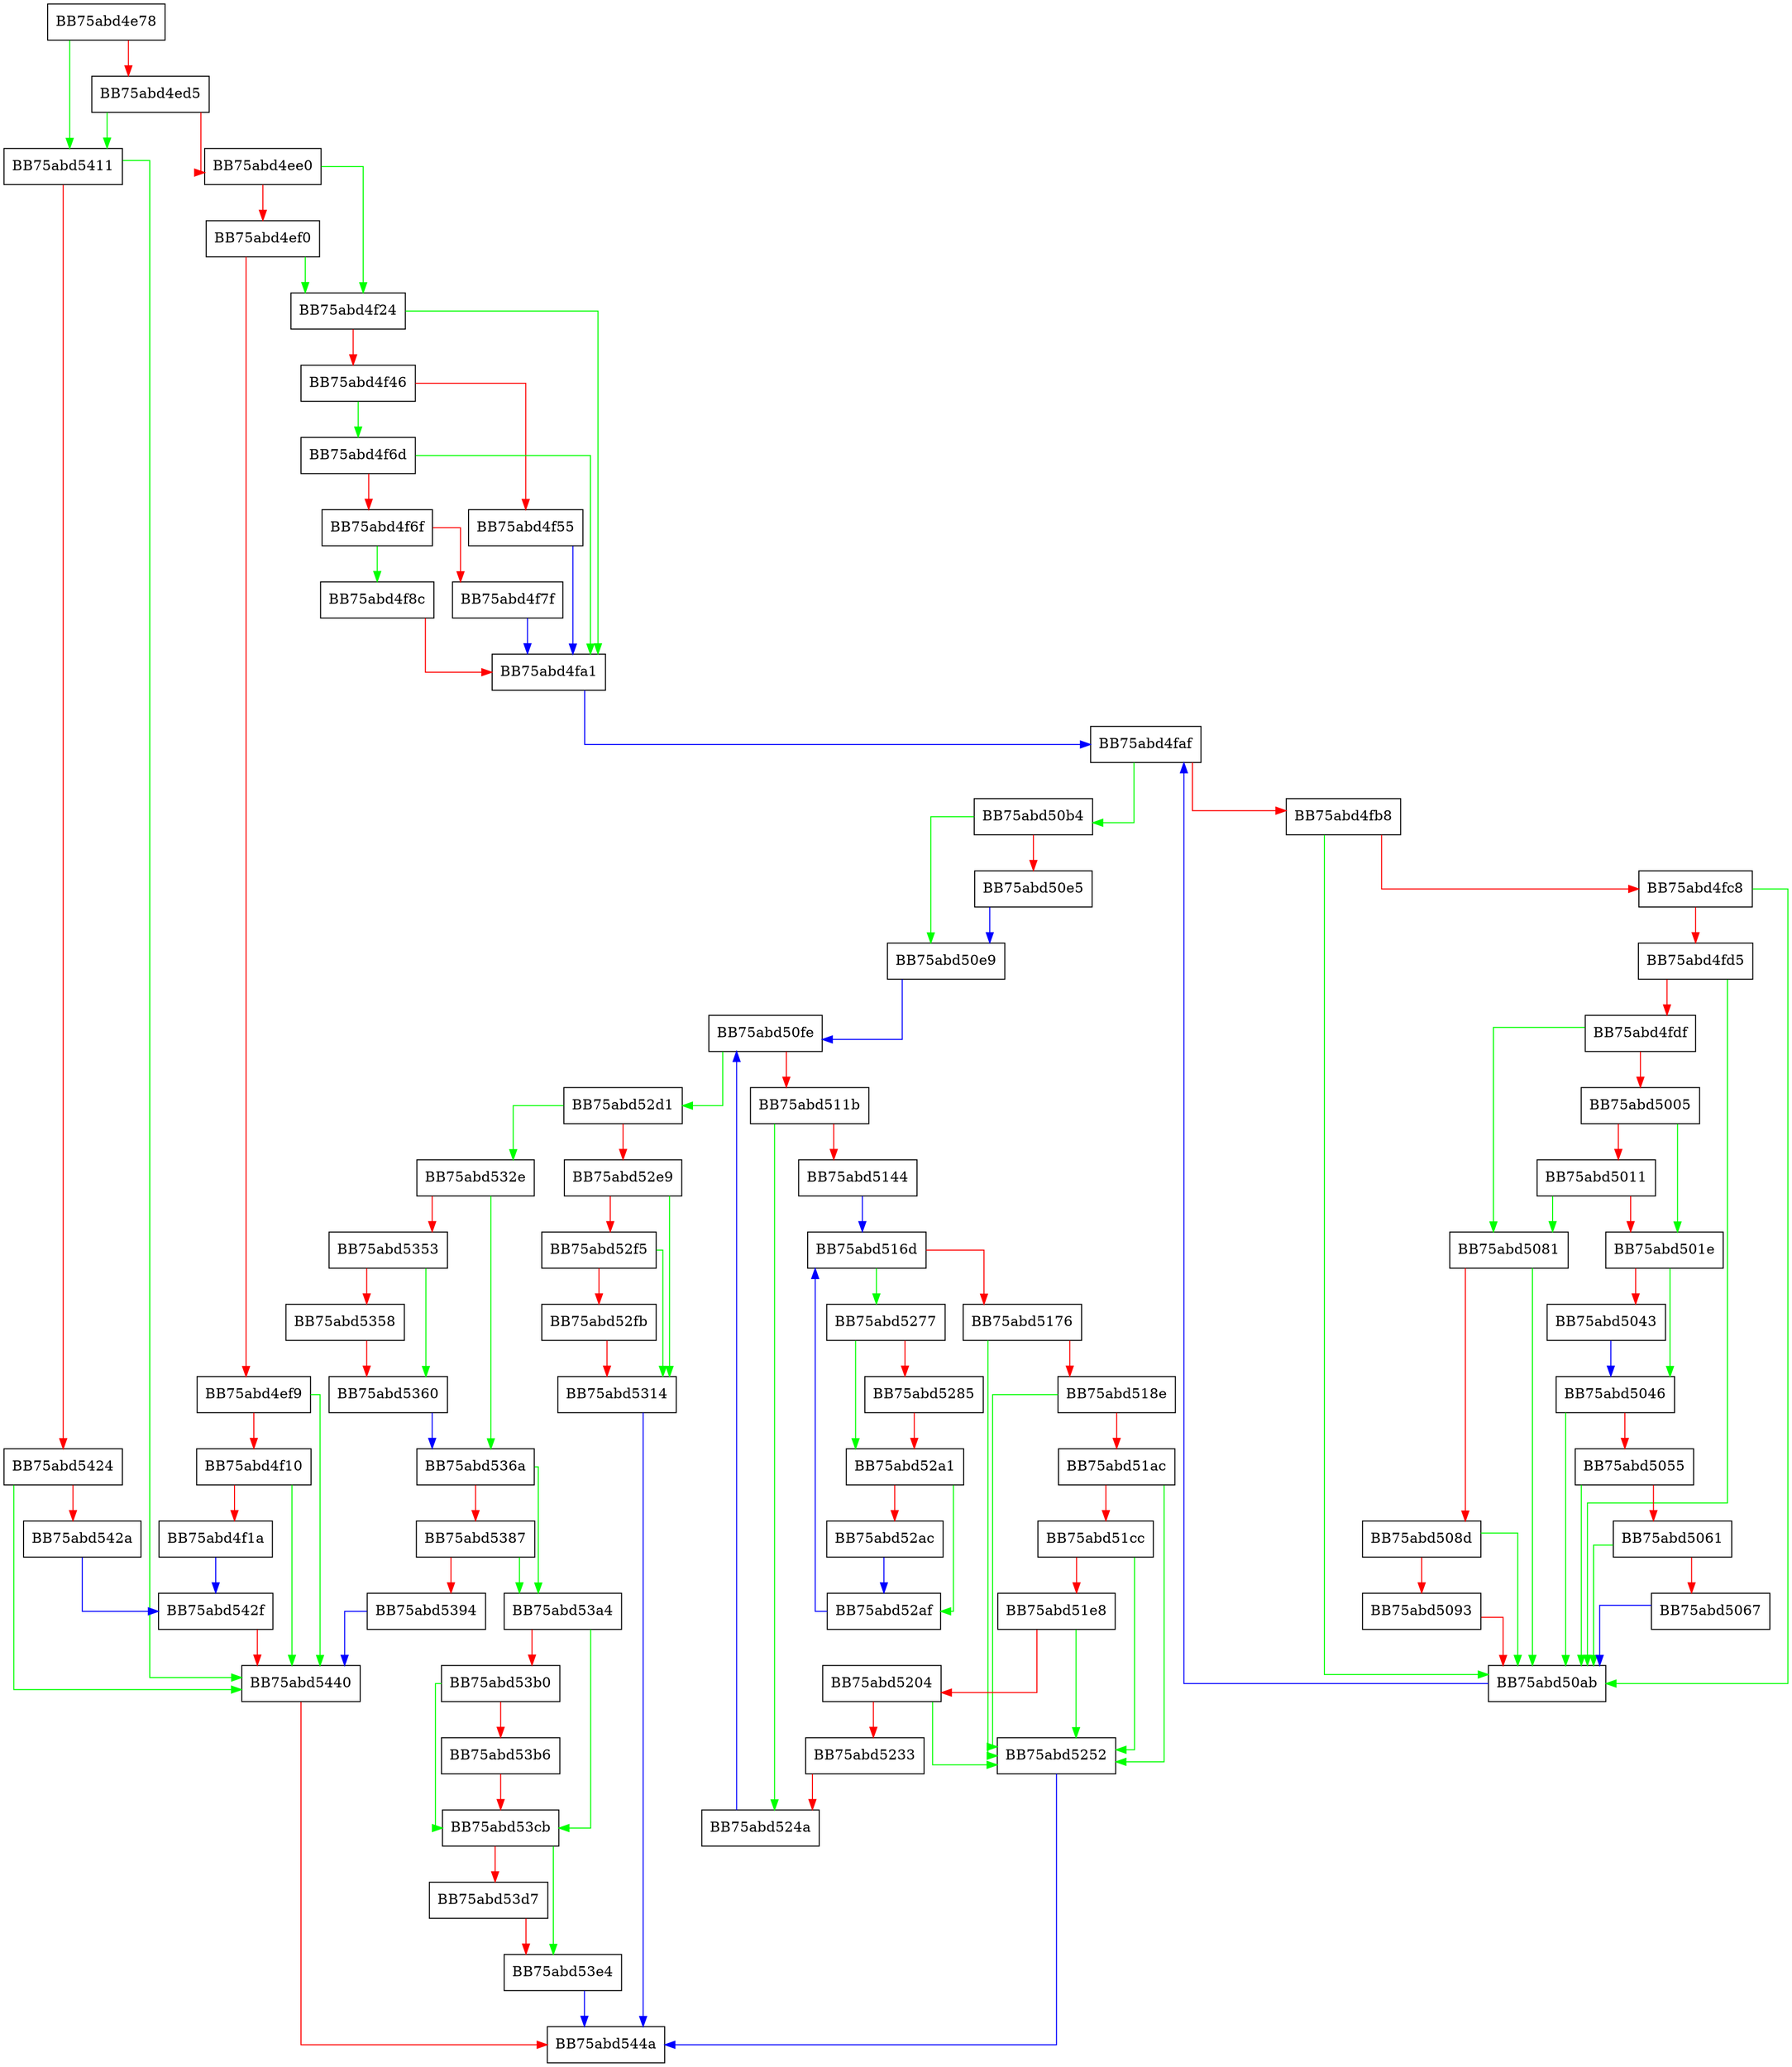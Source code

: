 digraph GetMemQueryInfo {
  node [shape="box"];
  graph [splines=ortho];
  BB75abd4e78 -> BB75abd5411 [color="green"];
  BB75abd4e78 -> BB75abd4ed5 [color="red"];
  BB75abd4ed5 -> BB75abd5411 [color="green"];
  BB75abd4ed5 -> BB75abd4ee0 [color="red"];
  BB75abd4ee0 -> BB75abd4f24 [color="green"];
  BB75abd4ee0 -> BB75abd4ef0 [color="red"];
  BB75abd4ef0 -> BB75abd4f24 [color="green"];
  BB75abd4ef0 -> BB75abd4ef9 [color="red"];
  BB75abd4ef9 -> BB75abd5440 [color="green"];
  BB75abd4ef9 -> BB75abd4f10 [color="red"];
  BB75abd4f10 -> BB75abd5440 [color="green"];
  BB75abd4f10 -> BB75abd4f1a [color="red"];
  BB75abd4f1a -> BB75abd542f [color="blue"];
  BB75abd4f24 -> BB75abd4fa1 [color="green"];
  BB75abd4f24 -> BB75abd4f46 [color="red"];
  BB75abd4f46 -> BB75abd4f6d [color="green"];
  BB75abd4f46 -> BB75abd4f55 [color="red"];
  BB75abd4f55 -> BB75abd4fa1 [color="blue"];
  BB75abd4f6d -> BB75abd4fa1 [color="green"];
  BB75abd4f6d -> BB75abd4f6f [color="red"];
  BB75abd4f6f -> BB75abd4f8c [color="green"];
  BB75abd4f6f -> BB75abd4f7f [color="red"];
  BB75abd4f7f -> BB75abd4fa1 [color="blue"];
  BB75abd4f8c -> BB75abd4fa1 [color="red"];
  BB75abd4fa1 -> BB75abd4faf [color="blue"];
  BB75abd4faf -> BB75abd50b4 [color="green"];
  BB75abd4faf -> BB75abd4fb8 [color="red"];
  BB75abd4fb8 -> BB75abd50ab [color="green"];
  BB75abd4fb8 -> BB75abd4fc8 [color="red"];
  BB75abd4fc8 -> BB75abd50ab [color="green"];
  BB75abd4fc8 -> BB75abd4fd5 [color="red"];
  BB75abd4fd5 -> BB75abd50ab [color="green"];
  BB75abd4fd5 -> BB75abd4fdf [color="red"];
  BB75abd4fdf -> BB75abd5081 [color="green"];
  BB75abd4fdf -> BB75abd5005 [color="red"];
  BB75abd5005 -> BB75abd501e [color="green"];
  BB75abd5005 -> BB75abd5011 [color="red"];
  BB75abd5011 -> BB75abd5081 [color="green"];
  BB75abd5011 -> BB75abd501e [color="red"];
  BB75abd501e -> BB75abd5046 [color="green"];
  BB75abd501e -> BB75abd5043 [color="red"];
  BB75abd5043 -> BB75abd5046 [color="blue"];
  BB75abd5046 -> BB75abd50ab [color="green"];
  BB75abd5046 -> BB75abd5055 [color="red"];
  BB75abd5055 -> BB75abd50ab [color="green"];
  BB75abd5055 -> BB75abd5061 [color="red"];
  BB75abd5061 -> BB75abd50ab [color="green"];
  BB75abd5061 -> BB75abd5067 [color="red"];
  BB75abd5067 -> BB75abd50ab [color="blue"];
  BB75abd5081 -> BB75abd50ab [color="green"];
  BB75abd5081 -> BB75abd508d [color="red"];
  BB75abd508d -> BB75abd50ab [color="green"];
  BB75abd508d -> BB75abd5093 [color="red"];
  BB75abd5093 -> BB75abd50ab [color="red"];
  BB75abd50ab -> BB75abd4faf [color="blue"];
  BB75abd50b4 -> BB75abd50e9 [color="green"];
  BB75abd50b4 -> BB75abd50e5 [color="red"];
  BB75abd50e5 -> BB75abd50e9 [color="blue"];
  BB75abd50e9 -> BB75abd50fe [color="blue"];
  BB75abd50fe -> BB75abd52d1 [color="green"];
  BB75abd50fe -> BB75abd511b [color="red"];
  BB75abd511b -> BB75abd524a [color="green"];
  BB75abd511b -> BB75abd5144 [color="red"];
  BB75abd5144 -> BB75abd516d [color="blue"];
  BB75abd516d -> BB75abd5277 [color="green"];
  BB75abd516d -> BB75abd5176 [color="red"];
  BB75abd5176 -> BB75abd5252 [color="green"];
  BB75abd5176 -> BB75abd518e [color="red"];
  BB75abd518e -> BB75abd5252 [color="green"];
  BB75abd518e -> BB75abd51ac [color="red"];
  BB75abd51ac -> BB75abd5252 [color="green"];
  BB75abd51ac -> BB75abd51cc [color="red"];
  BB75abd51cc -> BB75abd5252 [color="green"];
  BB75abd51cc -> BB75abd51e8 [color="red"];
  BB75abd51e8 -> BB75abd5252 [color="green"];
  BB75abd51e8 -> BB75abd5204 [color="red"];
  BB75abd5204 -> BB75abd5252 [color="green"];
  BB75abd5204 -> BB75abd5233 [color="red"];
  BB75abd5233 -> BB75abd524a [color="red"];
  BB75abd524a -> BB75abd50fe [color="blue"];
  BB75abd5252 -> BB75abd544a [color="blue"];
  BB75abd5277 -> BB75abd52a1 [color="green"];
  BB75abd5277 -> BB75abd5285 [color="red"];
  BB75abd5285 -> BB75abd52a1 [color="red"];
  BB75abd52a1 -> BB75abd52af [color="green"];
  BB75abd52a1 -> BB75abd52ac [color="red"];
  BB75abd52ac -> BB75abd52af [color="blue"];
  BB75abd52af -> BB75abd516d [color="blue"];
  BB75abd52d1 -> BB75abd532e [color="green"];
  BB75abd52d1 -> BB75abd52e9 [color="red"];
  BB75abd52e9 -> BB75abd5314 [color="green"];
  BB75abd52e9 -> BB75abd52f5 [color="red"];
  BB75abd52f5 -> BB75abd5314 [color="green"];
  BB75abd52f5 -> BB75abd52fb [color="red"];
  BB75abd52fb -> BB75abd5314 [color="red"];
  BB75abd5314 -> BB75abd544a [color="blue"];
  BB75abd532e -> BB75abd536a [color="green"];
  BB75abd532e -> BB75abd5353 [color="red"];
  BB75abd5353 -> BB75abd5360 [color="green"];
  BB75abd5353 -> BB75abd5358 [color="red"];
  BB75abd5358 -> BB75abd5360 [color="red"];
  BB75abd5360 -> BB75abd536a [color="blue"];
  BB75abd536a -> BB75abd53a4 [color="green"];
  BB75abd536a -> BB75abd5387 [color="red"];
  BB75abd5387 -> BB75abd53a4 [color="green"];
  BB75abd5387 -> BB75abd5394 [color="red"];
  BB75abd5394 -> BB75abd5440 [color="blue"];
  BB75abd53a4 -> BB75abd53cb [color="green"];
  BB75abd53a4 -> BB75abd53b0 [color="red"];
  BB75abd53b0 -> BB75abd53cb [color="green"];
  BB75abd53b0 -> BB75abd53b6 [color="red"];
  BB75abd53b6 -> BB75abd53cb [color="red"];
  BB75abd53cb -> BB75abd53e4 [color="green"];
  BB75abd53cb -> BB75abd53d7 [color="red"];
  BB75abd53d7 -> BB75abd53e4 [color="red"];
  BB75abd53e4 -> BB75abd544a [color="blue"];
  BB75abd5411 -> BB75abd5440 [color="green"];
  BB75abd5411 -> BB75abd5424 [color="red"];
  BB75abd5424 -> BB75abd5440 [color="green"];
  BB75abd5424 -> BB75abd542a [color="red"];
  BB75abd542a -> BB75abd542f [color="blue"];
  BB75abd542f -> BB75abd5440 [color="red"];
  BB75abd5440 -> BB75abd544a [color="red"];
}